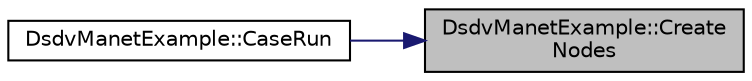 digraph "DsdvManetExample::CreateNodes"
{
 // LATEX_PDF_SIZE
  edge [fontname="Helvetica",fontsize="10",labelfontname="Helvetica",labelfontsize="10"];
  node [fontname="Helvetica",fontsize="10",shape=record];
  rankdir="RL";
  Node1 [label="DsdvManetExample::Create\lNodes",height=0.2,width=0.4,color="black", fillcolor="grey75", style="filled", fontcolor="black",tooltip="Create and initialize all nodes."];
  Node1 -> Node2 [dir="back",color="midnightblue",fontsize="10",style="solid",fontname="Helvetica"];
  Node2 [label="DsdvManetExample::CaseRun",height=0.2,width=0.4,color="black", fillcolor="white", style="filled",URL="$class_dsdv_manet_example.html#aa61b3622afce14d04f2cf656fba31f4d",tooltip="Run function."];
}
